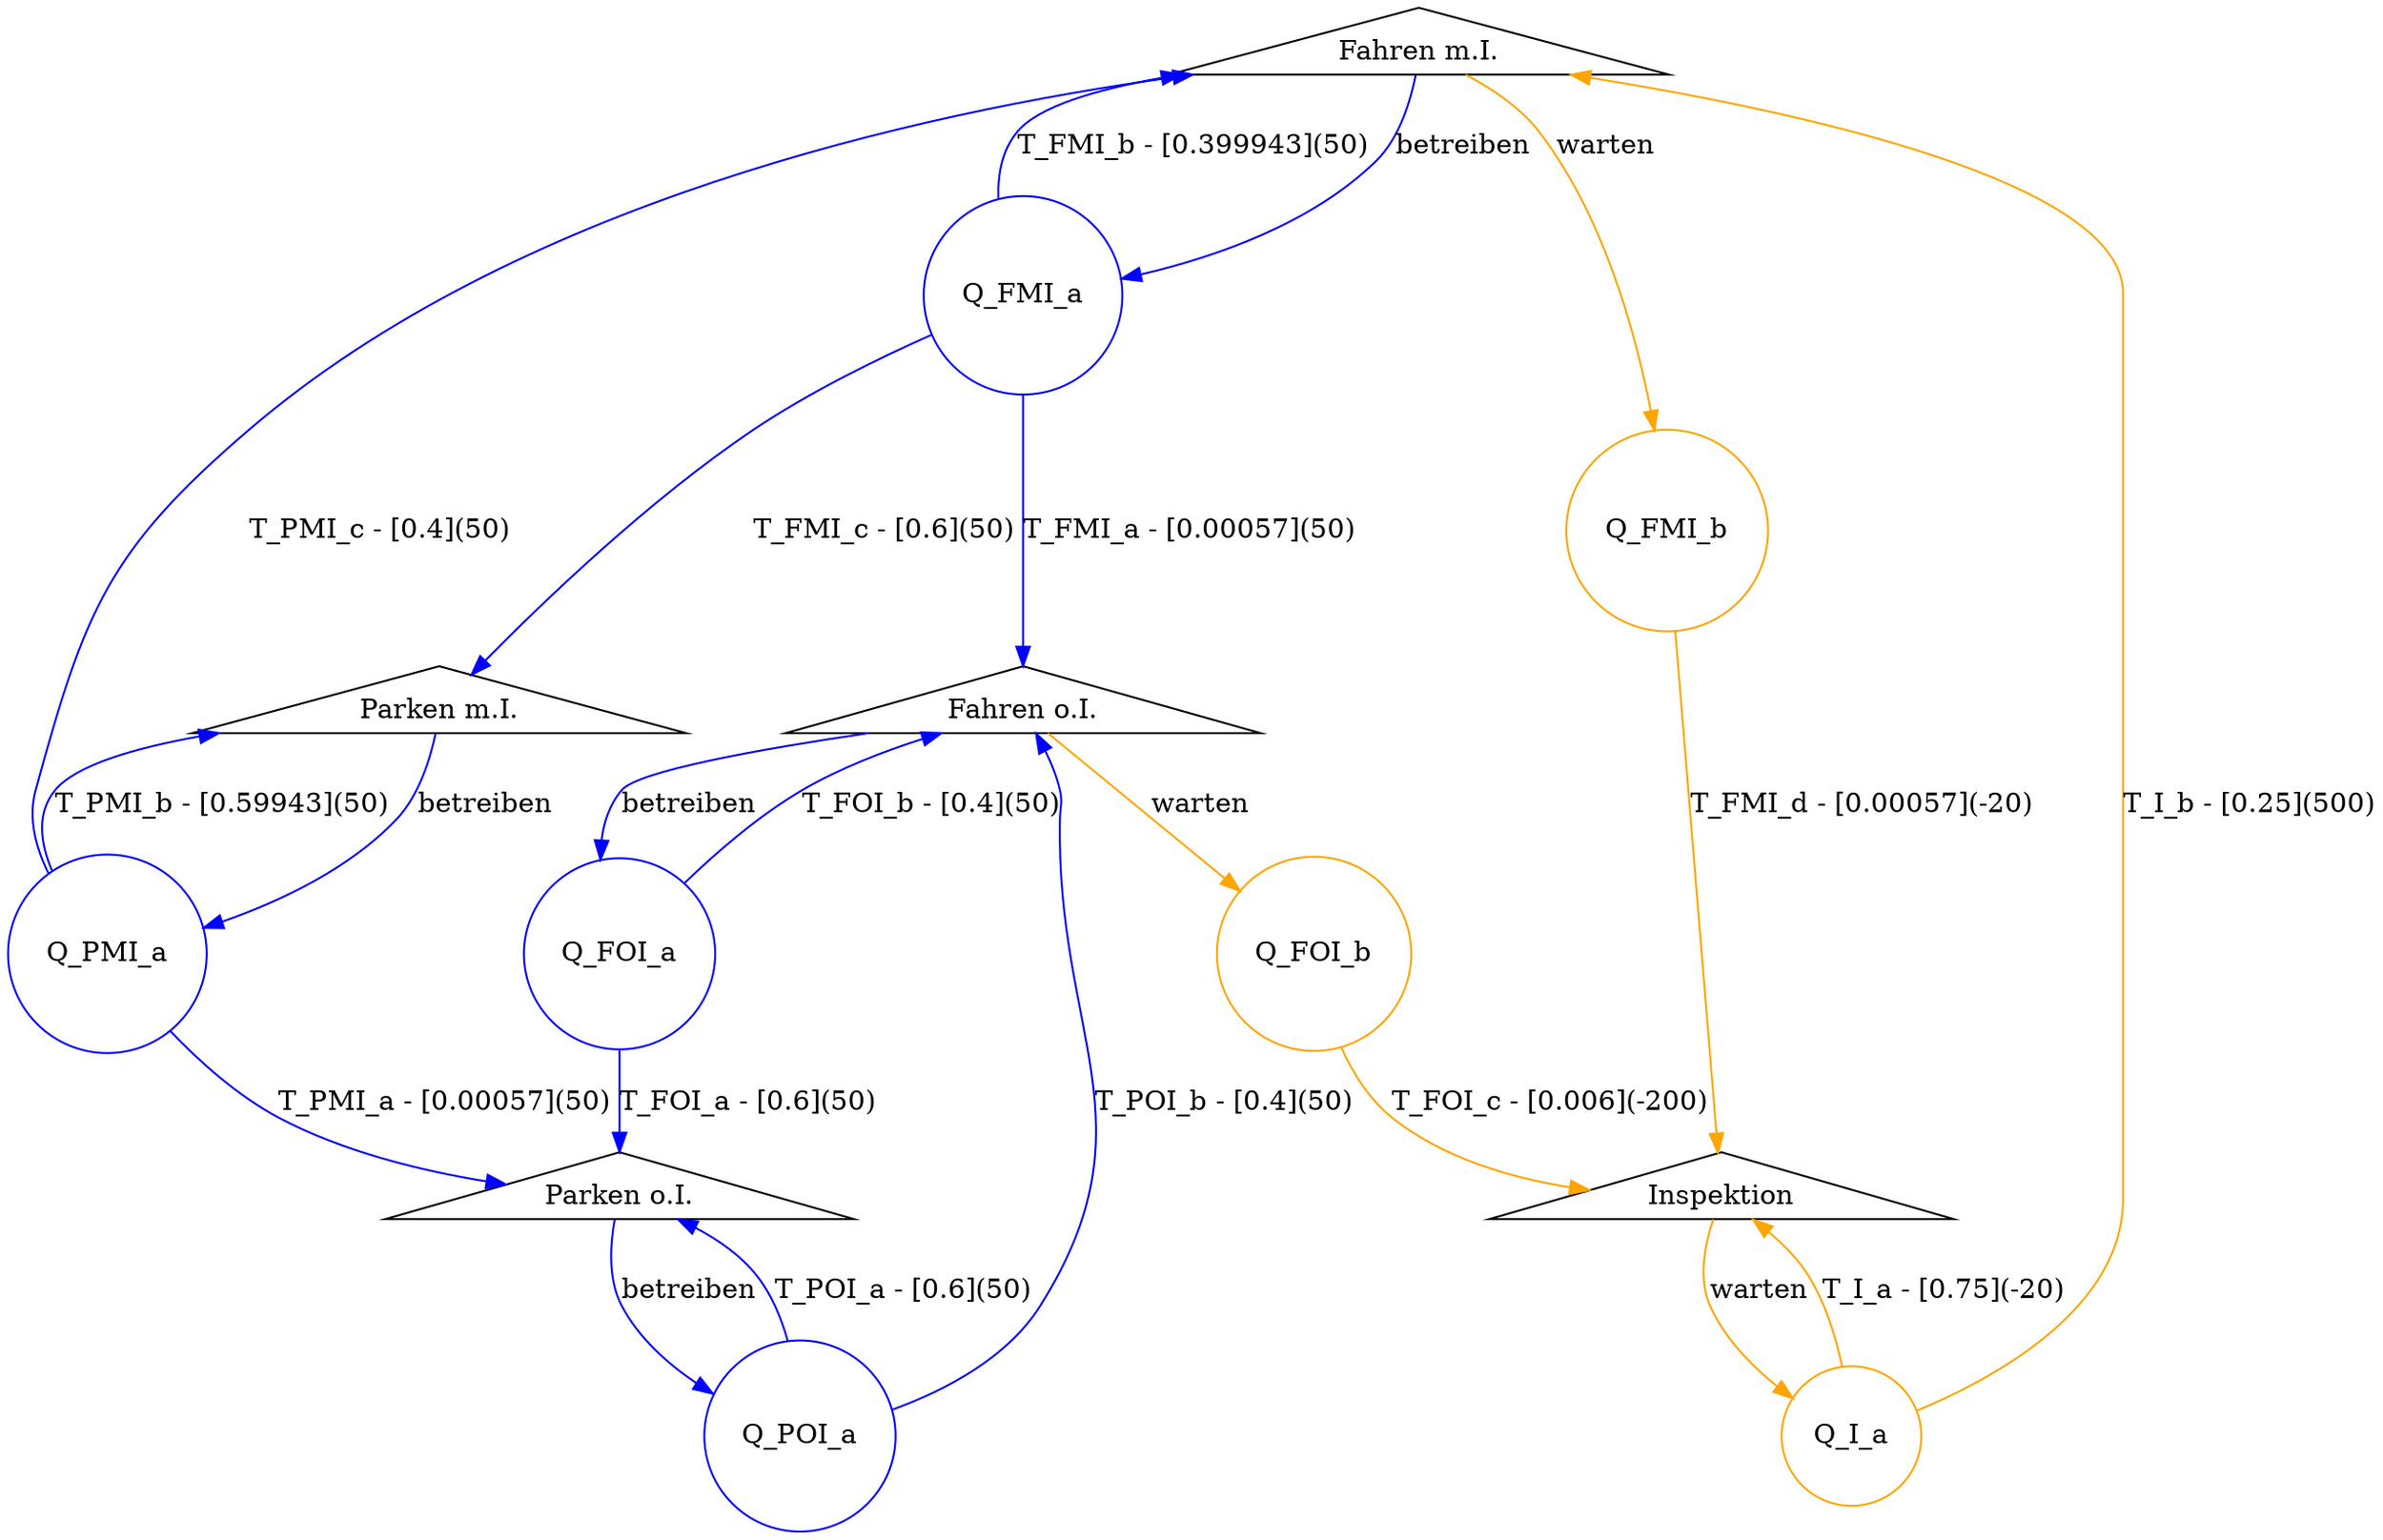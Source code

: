 digraph "Graph" {
	"Fahren m.I." [shape=triangle]
	"Parken m.I." [shape=triangle]
	Inspektion [shape=triangle]
	"Fahren o.I." [shape=triangle]
	"Parken o.I." [shape=triangle]
	Q_POI_a [color=blue shape=circle]
	"Parken o.I." -> Q_POI_a [label=betreiben color=blue]
	Q_FOI_a [color=blue shape=circle]
	"Fahren o.I." -> Q_FOI_a [label=betreiben color=blue]
	Q_FOI_b [color=orange shape=circle]
	"Fahren o.I." -> Q_FOI_b [label=warten color=orange]
	Q_I_a [color=orange shape=circle]
	Inspektion -> Q_I_a [label=warten color=orange]
	Q_FMI_a [color=blue shape=circle]
	"Fahren m.I." -> Q_FMI_a [label=betreiben color=blue]
	Q_FMI_b [color=orange shape=circle]
	"Fahren m.I." -> Q_FMI_b [label=warten color=orange]
	Q_PMI_a [color=blue shape=circle]
	"Parken m.I." -> Q_PMI_a [label=betreiben color=blue]
	Q_POI_a -> "Parken o.I." [label="T_POI_a - [0.6](50)" color=blue]
	Q_POI_a -> "Fahren o.I." [label="T_POI_b - [0.4](50)" color=blue]
	Q_FOI_a -> "Parken o.I." [label="T_FOI_a - [0.6](50)" color=blue]
	Q_FOI_a -> "Fahren o.I." [label="T_FOI_b - [0.4](50)" color=blue]
	Q_FOI_b -> Inspektion [label="T_FOI_c - [0.006](-200)" color=orange]
	Q_I_a -> Inspektion [label="T_I_a - [0.75](-20)" color=orange]
	Q_I_a -> "Fahren m.I." [label="T_I_b - [0.25](500)" color=orange]
	Q_FMI_a -> "Fahren o.I." [label="T_FMI_a - [0.00057](50)" color=blue]
	Q_FMI_a -> "Fahren m.I." [label="T_FMI_b - [0.399943](50)" color=blue]
	Q_FMI_a -> "Parken m.I." [label="T_FMI_c - [0.6](50)" color=blue]
	Q_FMI_b -> Inspektion [label="T_FMI_d - [0.00057](-20)" color=orange]
	Q_PMI_a -> "Parken o.I." [label="T_PMI_a - [0.00057](50)" color=blue]
	Q_PMI_a -> "Parken m.I." [label="T_PMI_b - [0.59943](50)" color=blue]
	Q_PMI_a -> "Fahren m.I." [label="T_PMI_c - [0.4](50)" color=blue]
}
